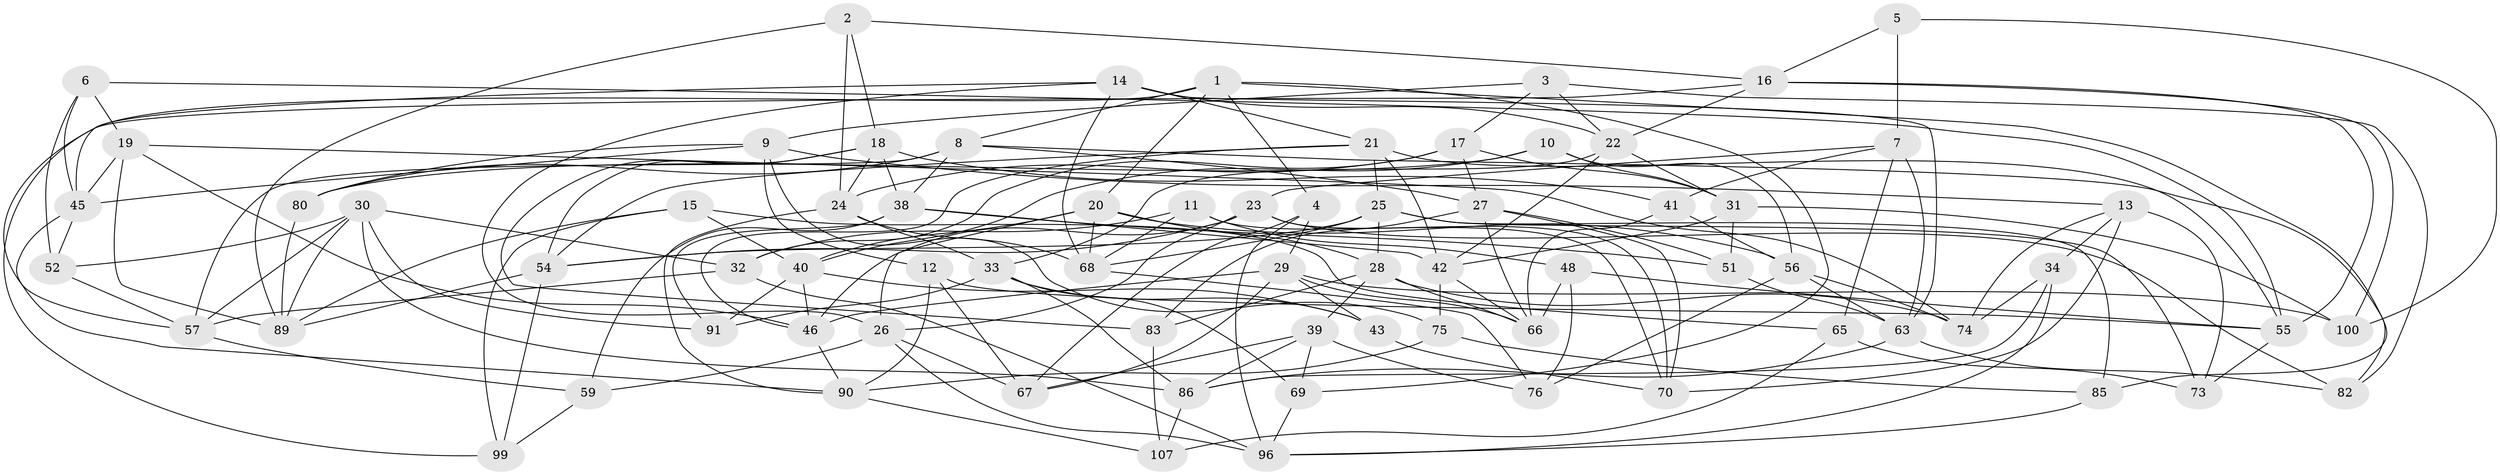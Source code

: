 // original degree distribution, {4: 1.0}
// Generated by graph-tools (version 1.1) at 2025/11/02/27/25 16:11:49]
// undirected, 73 vertices, 185 edges
graph export_dot {
graph [start="1"]
  node [color=gray90,style=filled];
  1 [super="+44"];
  2;
  3;
  4;
  5;
  6;
  7 [super="+88"];
  8 [super="+72"];
  9 [super="+78"];
  10;
  11;
  12;
  13 [super="+84"];
  14 [super="+35"];
  15;
  16 [super="+102"];
  17 [super="+105"];
  18 [super="+58"];
  19 [super="+95"];
  20 [super="+116"];
  21 [super="+98"];
  22 [super="+36"];
  23 [super="+60"];
  24 [super="+101"];
  25 [super="+109"];
  26 [super="+92"];
  27 [super="+37"];
  28 [super="+71"];
  29 [super="+47"];
  30 [super="+94"];
  31 [super="+53"];
  32 [super="+81"];
  33 [super="+77"];
  34;
  38 [super="+62"];
  39 [super="+49"];
  40 [super="+64"];
  41;
  42 [super="+117"];
  43;
  45 [super="+61"];
  46 [super="+50"];
  48;
  51;
  52;
  54 [super="+110"];
  55 [super="+79"];
  56 [super="+113"];
  57 [super="+104"];
  59;
  63 [super="+97"];
  65;
  66 [super="+115"];
  67 [super="+103"];
  68 [super="+93"];
  69;
  70 [super="+108"];
  73;
  74 [super="+87"];
  75;
  76;
  80;
  82;
  83;
  85;
  86 [super="+112"];
  89 [super="+114"];
  90 [super="+111"];
  91;
  96 [super="+106"];
  99;
  100;
  107;
  1 -- 69;
  1 -- 4;
  1 -- 8;
  1 -- 20;
  1 -- 85;
  1 -- 57;
  2 -- 16;
  2 -- 18;
  2 -- 24;
  2 -- 89;
  3 -- 9;
  3 -- 82;
  3 -- 17;
  3 -- 22;
  4 -- 67;
  4 -- 96;
  4 -- 29;
  5 -- 7 [weight=2];
  5 -- 100;
  5 -- 16;
  6 -- 45;
  6 -- 55;
  6 -- 52;
  6 -- 19;
  7 -- 65;
  7 -- 23;
  7 -- 41;
  7 -- 63;
  8 -- 80;
  8 -- 82;
  8 -- 38;
  8 -- 57;
  8 -- 27;
  9 -- 75;
  9 -- 12;
  9 -- 80;
  9 -- 13;
  9 -- 45;
  10 -- 80;
  10 -- 40;
  10 -- 56;
  10 -- 31;
  11 -- 70;
  11 -- 68;
  11 -- 48;
  11 -- 32;
  12 -- 90;
  12 -- 55;
  12 -- 67;
  13 -- 34;
  13 -- 70 [weight=2];
  13 -- 73;
  13 -- 74;
  14 -- 63;
  14 -- 22;
  14 -- 45;
  14 -- 21;
  14 -- 68;
  14 -- 26;
  15 -- 99;
  15 -- 40;
  15 -- 65;
  15 -- 89;
  16 -- 55;
  16 -- 99;
  16 -- 100;
  16 -- 22;
  17 -- 27;
  17 -- 32 [weight=2];
  17 -- 24;
  17 -- 31;
  18 -- 83;
  18 -- 41;
  18 -- 24;
  18 -- 54;
  18 -- 38;
  19 -- 46;
  19 -- 45;
  19 -- 89;
  19 -- 74 [weight=2];
  20 -- 56;
  20 -- 68;
  20 -- 40;
  20 -- 26;
  20 -- 28;
  21 -- 55;
  21 -- 54;
  21 -- 25;
  21 -- 42;
  21 -- 46;
  22 -- 33;
  22 -- 42;
  22 -- 31;
  23 -- 54;
  23 -- 70;
  23 -- 26;
  23 -- 82;
  23 -- 46;
  24 -- 90;
  24 -- 68;
  24 -- 33;
  25 -- 73;
  25 -- 85;
  25 -- 54;
  25 -- 68;
  25 -- 28;
  26 -- 59;
  26 -- 96;
  26 -- 67;
  27 -- 83;
  27 -- 51;
  27 -- 70;
  27 -- 66;
  28 -- 39;
  28 -- 83;
  28 -- 74;
  28 -- 66;
  29 -- 43;
  29 -- 100;
  29 -- 66;
  29 -- 67;
  29 -- 46;
  30 -- 86;
  30 -- 91;
  30 -- 89;
  30 -- 32;
  30 -- 52;
  30 -- 57;
  31 -- 51;
  31 -- 100;
  31 -- 42;
  32 -- 96;
  32 -- 57;
  33 -- 43;
  33 -- 91;
  33 -- 69;
  33 -- 86;
  34 -- 86;
  34 -- 74;
  34 -- 96;
  38 -- 91;
  38 -- 59;
  38 -- 42;
  38 -- 51;
  39 -- 69;
  39 -- 86;
  39 -- 67 [weight=2];
  39 -- 76;
  40 -- 46;
  40 -- 91;
  40 -- 43;
  41 -- 56;
  41 -- 66;
  42 -- 75;
  42 -- 66;
  43 -- 70;
  45 -- 52;
  45 -- 90;
  46 -- 90;
  48 -- 55;
  48 -- 76;
  48 -- 66;
  51 -- 63;
  52 -- 57;
  54 -- 99;
  54 -- 89;
  55 -- 73;
  56 -- 76;
  56 -- 63;
  56 -- 74;
  57 -- 59;
  59 -- 99;
  63 -- 86;
  63 -- 82;
  65 -- 73;
  65 -- 107;
  68 -- 76;
  69 -- 96;
  75 -- 85;
  75 -- 90;
  80 -- 89;
  83 -- 107;
  85 -- 96;
  86 -- 107;
  90 -- 107;
}

